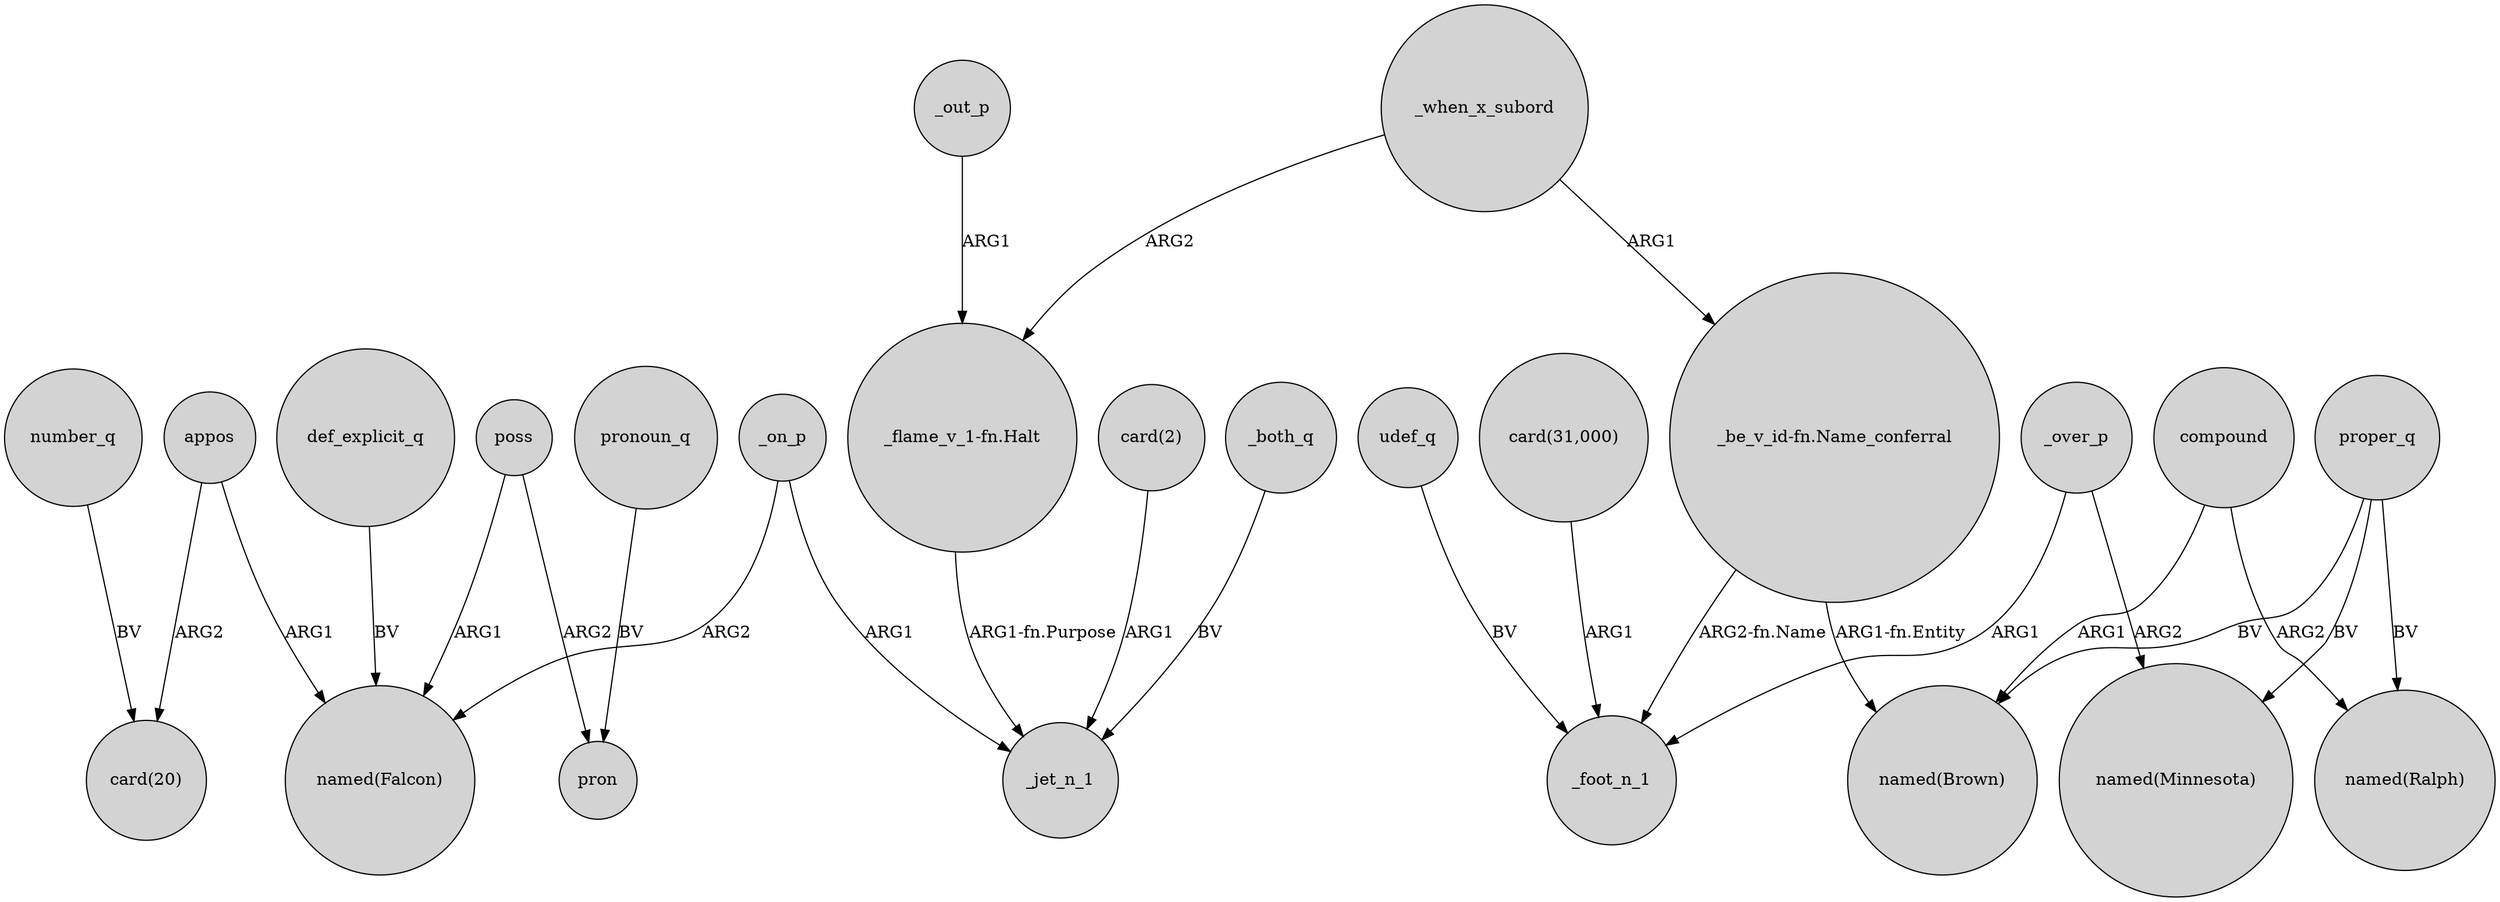 digraph {
	node [shape=circle style=filled]
	number_q -> "card(20)" [label=BV]
	_over_p -> _foot_n_1 [label=ARG1]
	"_be_v_id-fn.Name_conferral" -> _foot_n_1 [label="ARG2-fn.Name"]
	compound -> "named(Brown)" [label=ARG1]
	_on_p -> "named(Falcon)" [label=ARG2]
	appos -> "named(Falcon)" [label=ARG1]
	"card(31,000)" -> _foot_n_1 [label=ARG1]
	pronoun_q -> pron [label=BV]
	_when_x_subord -> "_be_v_id-fn.Name_conferral" [label=ARG1]
	poss -> pron [label=ARG2]
	"_flame_v_1-fn.Halt" -> _jet_n_1 [label="ARG1-fn.Purpose"]
	_when_x_subord -> "_flame_v_1-fn.Halt" [label=ARG2]
	compound -> "named(Ralph)" [label=ARG2]
	def_explicit_q -> "named(Falcon)" [label=BV]
	appos -> "card(20)" [label=ARG2]
	_both_q -> _jet_n_1 [label=BV]
	udef_q -> _foot_n_1 [label=BV]
	"card(2)" -> _jet_n_1 [label=ARG1]
	proper_q -> "named(Brown)" [label=BV]
	poss -> "named(Falcon)" [label=ARG1]
	proper_q -> "named(Minnesota)" [label=BV]
	_over_p -> "named(Minnesota)" [label=ARG2]
	_on_p -> _jet_n_1 [label=ARG1]
	_out_p -> "_flame_v_1-fn.Halt" [label=ARG1]
	"_be_v_id-fn.Name_conferral" -> "named(Brown)" [label="ARG1-fn.Entity"]
	proper_q -> "named(Ralph)" [label=BV]
}
